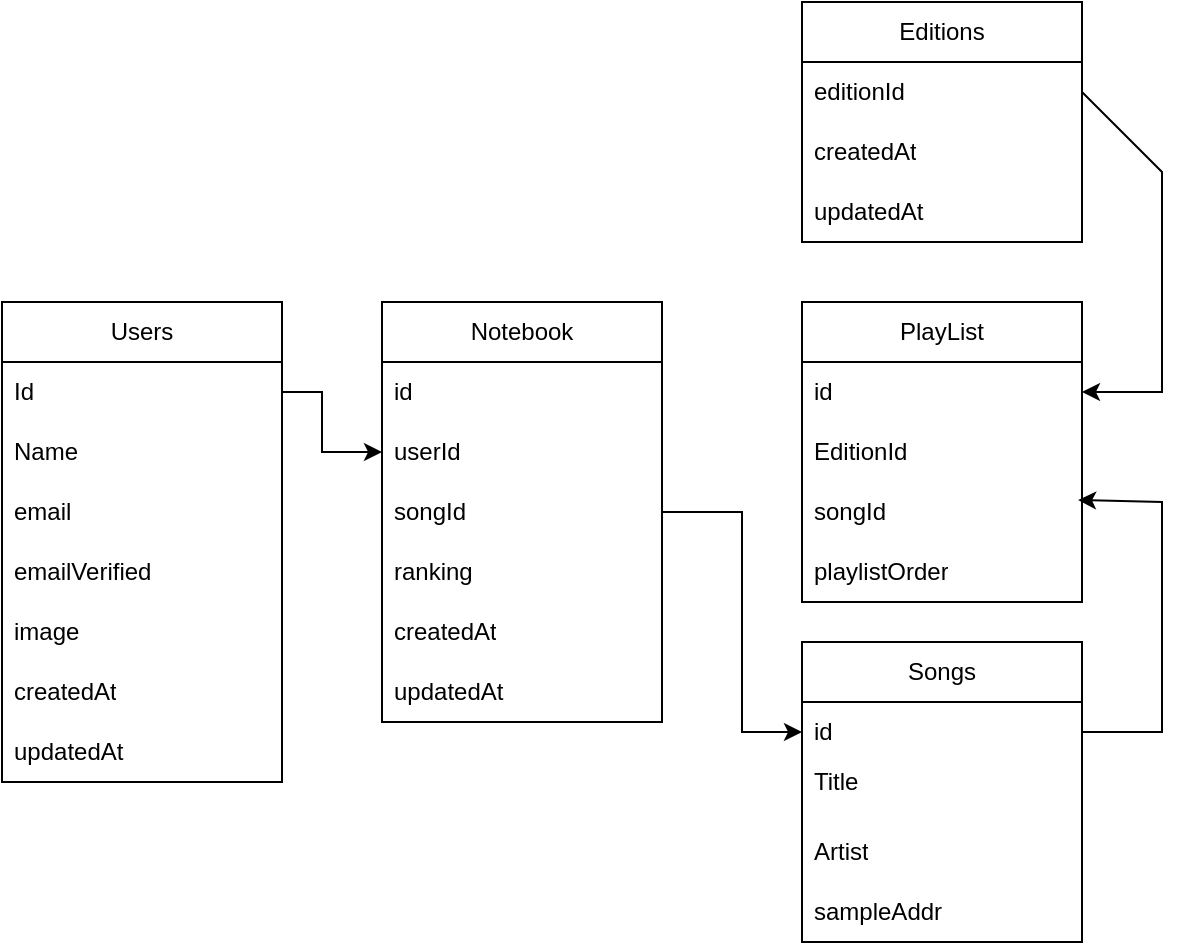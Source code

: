 <mxfile version="26.0.5">
  <diagram name="Page-1" id="RrG7VBZHLvWIBhCkXeZg">
    <mxGraphModel dx="1142" dy="660" grid="1" gridSize="10" guides="1" tooltips="1" connect="1" arrows="1" fold="1" page="1" pageScale="1" pageWidth="850" pageHeight="1100" math="0" shadow="0">
      <root>
        <mxCell id="0" />
        <mxCell id="1" parent="0" />
        <mxCell id="ZdD1XRqbYivANZIt-f3H-1" value="Users" style="swimlane;fontStyle=0;childLayout=stackLayout;horizontal=1;startSize=30;horizontalStack=0;resizeParent=1;resizeParentMax=0;resizeLast=0;collapsible=1;marginBottom=0;whiteSpace=wrap;html=1;" parent="1" vertex="1">
          <mxGeometry x="180" y="340" width="140" height="240" as="geometry" />
        </mxCell>
        <mxCell id="ZdD1XRqbYivANZIt-f3H-2" value="Id" style="text;strokeColor=none;fillColor=none;align=left;verticalAlign=middle;spacingLeft=4;spacingRight=4;overflow=hidden;points=[[0,0.5],[1,0.5]];portConstraint=eastwest;rotatable=0;whiteSpace=wrap;html=1;" parent="ZdD1XRqbYivANZIt-f3H-1" vertex="1">
          <mxGeometry y="30" width="140" height="30" as="geometry" />
        </mxCell>
        <mxCell id="ZdD1XRqbYivANZIt-f3H-3" value="Name" style="text;strokeColor=none;fillColor=none;align=left;verticalAlign=middle;spacingLeft=4;spacingRight=4;overflow=hidden;points=[[0,0.5],[1,0.5]];portConstraint=eastwest;rotatable=0;whiteSpace=wrap;html=1;" parent="ZdD1XRqbYivANZIt-f3H-1" vertex="1">
          <mxGeometry y="60" width="140" height="30" as="geometry" />
        </mxCell>
        <mxCell id="ZdD1XRqbYivANZIt-f3H-4" value="email" style="text;strokeColor=none;fillColor=none;align=left;verticalAlign=middle;spacingLeft=4;spacingRight=4;overflow=hidden;points=[[0,0.5],[1,0.5]];portConstraint=eastwest;rotatable=0;whiteSpace=wrap;html=1;" parent="ZdD1XRqbYivANZIt-f3H-1" vertex="1">
          <mxGeometry y="90" width="140" height="30" as="geometry" />
        </mxCell>
        <mxCell id="ZdD1XRqbYivANZIt-f3H-5" value="emailVerified" style="text;strokeColor=none;fillColor=none;align=left;verticalAlign=middle;spacingLeft=4;spacingRight=4;overflow=hidden;points=[[0,0.5],[1,0.5]];portConstraint=eastwest;rotatable=0;whiteSpace=wrap;html=1;" parent="ZdD1XRqbYivANZIt-f3H-1" vertex="1">
          <mxGeometry y="120" width="140" height="30" as="geometry" />
        </mxCell>
        <mxCell id="ZdD1XRqbYivANZIt-f3H-6" value="image" style="text;strokeColor=none;fillColor=none;align=left;verticalAlign=middle;spacingLeft=4;spacingRight=4;overflow=hidden;points=[[0,0.5],[1,0.5]];portConstraint=eastwest;rotatable=0;whiteSpace=wrap;html=1;" parent="ZdD1XRqbYivANZIt-f3H-1" vertex="1">
          <mxGeometry y="150" width="140" height="30" as="geometry" />
        </mxCell>
        <mxCell id="ZdD1XRqbYivANZIt-f3H-7" value="createdAt" style="text;strokeColor=none;fillColor=none;align=left;verticalAlign=middle;spacingLeft=4;spacingRight=4;overflow=hidden;points=[[0,0.5],[1,0.5]];portConstraint=eastwest;rotatable=0;whiteSpace=wrap;html=1;" parent="ZdD1XRqbYivANZIt-f3H-1" vertex="1">
          <mxGeometry y="180" width="140" height="30" as="geometry" />
        </mxCell>
        <mxCell id="ZdD1XRqbYivANZIt-f3H-8" value="updatedAt" style="text;strokeColor=none;fillColor=none;align=left;verticalAlign=middle;spacingLeft=4;spacingRight=4;overflow=hidden;points=[[0,0.5],[1,0.5]];portConstraint=eastwest;rotatable=0;whiteSpace=wrap;html=1;" parent="ZdD1XRqbYivANZIt-f3H-1" vertex="1">
          <mxGeometry y="210" width="140" height="30" as="geometry" />
        </mxCell>
        <mxCell id="ZdD1XRqbYivANZIt-f3H-9" value="Editi&lt;span style=&quot;background-color: transparent; color: light-dark(rgb(0, 0, 0), rgb(255, 255, 255));&quot;&gt;ons&lt;/span&gt;" style="swimlane;fontStyle=0;childLayout=stackLayout;horizontal=1;startSize=30;horizontalStack=0;resizeParent=1;resizeParentMax=0;resizeLast=0;collapsible=1;marginBottom=0;whiteSpace=wrap;html=1;" parent="1" vertex="1">
          <mxGeometry x="580" y="190" width="140" height="120" as="geometry">
            <mxRectangle x="760" y="360" width="80" height="30" as="alternateBounds" />
          </mxGeometry>
        </mxCell>
        <mxCell id="ZdD1XRqbYivANZIt-f3H-10" value="editionId" style="text;strokeColor=none;fillColor=none;align=left;verticalAlign=middle;spacingLeft=4;spacingRight=4;overflow=hidden;points=[[0,0.5],[1,0.5]];portConstraint=eastwest;rotatable=0;whiteSpace=wrap;html=1;" parent="ZdD1XRqbYivANZIt-f3H-9" vertex="1">
          <mxGeometry y="30" width="140" height="30" as="geometry" />
        </mxCell>
        <mxCell id="ZdD1XRqbYivANZIt-f3H-15" value="createdAt" style="text;strokeColor=none;fillColor=none;align=left;verticalAlign=middle;spacingLeft=4;spacingRight=4;overflow=hidden;points=[[0,0.5],[1,0.5]];portConstraint=eastwest;rotatable=0;whiteSpace=wrap;html=1;" parent="ZdD1XRqbYivANZIt-f3H-9" vertex="1">
          <mxGeometry y="60" width="140" height="30" as="geometry" />
        </mxCell>
        <mxCell id="52ydqNeBeZw35VhYWgZA-3" value="updatedAt" style="text;strokeColor=none;fillColor=none;align=left;verticalAlign=middle;spacingLeft=4;spacingRight=4;overflow=hidden;points=[[0,0.5],[1,0.5]];portConstraint=eastwest;rotatable=0;whiteSpace=wrap;html=1;" vertex="1" parent="ZdD1XRqbYivANZIt-f3H-9">
          <mxGeometry y="90" width="140" height="30" as="geometry" />
        </mxCell>
        <mxCell id="ZdD1XRqbYivANZIt-f3H-16" value="Notebook" style="swimlane;fontStyle=0;childLayout=stackLayout;horizontal=1;startSize=30;horizontalStack=0;resizeParent=1;resizeParentMax=0;resizeLast=0;collapsible=1;marginBottom=0;whiteSpace=wrap;html=1;" parent="1" vertex="1">
          <mxGeometry x="370" y="340" width="140" height="210" as="geometry" />
        </mxCell>
        <mxCell id="ZdD1XRqbYivANZIt-f3H-17" value="id" style="text;strokeColor=none;fillColor=none;align=left;verticalAlign=middle;spacingLeft=4;spacingRight=4;overflow=hidden;points=[[0,0.5],[1,0.5]];portConstraint=eastwest;rotatable=0;whiteSpace=wrap;html=1;" parent="ZdD1XRqbYivANZIt-f3H-16" vertex="1">
          <mxGeometry y="30" width="140" height="30" as="geometry" />
        </mxCell>
        <mxCell id="ZdD1XRqbYivANZIt-f3H-18" value="userId" style="text;strokeColor=none;fillColor=none;align=left;verticalAlign=middle;spacingLeft=4;spacingRight=4;overflow=hidden;points=[[0,0.5],[1,0.5]];portConstraint=eastwest;rotatable=0;whiteSpace=wrap;html=1;" parent="ZdD1XRqbYivANZIt-f3H-16" vertex="1">
          <mxGeometry y="60" width="140" height="30" as="geometry" />
        </mxCell>
        <mxCell id="ZdD1XRqbYivANZIt-f3H-19" value="songId" style="text;strokeColor=none;fillColor=none;align=left;verticalAlign=middle;spacingLeft=4;spacingRight=4;overflow=hidden;points=[[0,0.5],[1,0.5]];portConstraint=eastwest;rotatable=0;whiteSpace=wrap;html=1;" parent="ZdD1XRqbYivANZIt-f3H-16" vertex="1">
          <mxGeometry y="90" width="140" height="30" as="geometry" />
        </mxCell>
        <mxCell id="ZdD1XRqbYivANZIt-f3H-30" value="ranking" style="text;strokeColor=none;fillColor=none;align=left;verticalAlign=middle;spacingLeft=4;spacingRight=4;overflow=hidden;points=[[0,0.5],[1,0.5]];portConstraint=eastwest;rotatable=0;whiteSpace=wrap;html=1;" parent="ZdD1XRqbYivANZIt-f3H-16" vertex="1">
          <mxGeometry y="120" width="140" height="30" as="geometry" />
        </mxCell>
        <mxCell id="52ydqNeBeZw35VhYWgZA-4" value="createdAt" style="text;strokeColor=none;fillColor=none;align=left;verticalAlign=middle;spacingLeft=4;spacingRight=4;overflow=hidden;points=[[0,0.5],[1,0.5]];portConstraint=eastwest;rotatable=0;whiteSpace=wrap;html=1;" vertex="1" parent="ZdD1XRqbYivANZIt-f3H-16">
          <mxGeometry y="150" width="140" height="30" as="geometry" />
        </mxCell>
        <mxCell id="52ydqNeBeZw35VhYWgZA-11" value="updatedAt" style="text;strokeColor=none;fillColor=none;align=left;verticalAlign=middle;spacingLeft=4;spacingRight=4;overflow=hidden;points=[[0,0.5],[1,0.5]];portConstraint=eastwest;rotatable=0;whiteSpace=wrap;html=1;" vertex="1" parent="ZdD1XRqbYivANZIt-f3H-16">
          <mxGeometry y="180" width="140" height="30" as="geometry" />
        </mxCell>
        <mxCell id="ZdD1XRqbYivANZIt-f3H-21" value="Songs" style="swimlane;fontStyle=0;childLayout=stackLayout;horizontal=1;startSize=30;horizontalStack=0;resizeParent=1;resizeParentMax=0;resizeLast=0;collapsible=1;marginBottom=0;whiteSpace=wrap;html=1;" parent="1" vertex="1">
          <mxGeometry x="580" y="510" width="140" height="150" as="geometry" />
        </mxCell>
        <mxCell id="ZdD1XRqbYivANZIt-f3H-22" value="id" style="text;strokeColor=none;fillColor=none;align=left;verticalAlign=middle;spacingLeft=4;spacingRight=4;overflow=hidden;points=[[0,0.5],[1,0.5]];portConstraint=eastwest;rotatable=0;whiteSpace=wrap;html=1;" parent="ZdD1XRqbYivANZIt-f3H-21" vertex="1">
          <mxGeometry y="30" width="140" height="30" as="geometry" />
        </mxCell>
        <mxCell id="ZdD1XRqbYivANZIt-f3H-23" value="Title&lt;div&gt;&lt;br&gt;&lt;/div&gt;" style="text;strokeColor=none;fillColor=none;align=left;verticalAlign=middle;spacingLeft=4;spacingRight=4;overflow=hidden;points=[[0,0.5],[1,0.5]];portConstraint=eastwest;rotatable=0;whiteSpace=wrap;html=1;" parent="ZdD1XRqbYivANZIt-f3H-21" vertex="1">
          <mxGeometry y="60" width="140" height="30" as="geometry" />
        </mxCell>
        <mxCell id="ZdD1XRqbYivANZIt-f3H-24" value="Artist" style="text;strokeColor=none;fillColor=none;align=left;verticalAlign=middle;spacingLeft=4;spacingRight=4;overflow=hidden;points=[[0,0.5],[1,0.5]];portConstraint=eastwest;rotatable=0;whiteSpace=wrap;html=1;" parent="ZdD1XRqbYivANZIt-f3H-21" vertex="1">
          <mxGeometry y="90" width="140" height="30" as="geometry" />
        </mxCell>
        <mxCell id="ZdD1XRqbYivANZIt-f3H-25" value="sampleAddr" style="text;strokeColor=none;fillColor=none;align=left;verticalAlign=middle;spacingLeft=4;spacingRight=4;overflow=hidden;points=[[0,0.5],[1,0.5]];portConstraint=eastwest;rotatable=0;whiteSpace=wrap;html=1;" parent="ZdD1XRqbYivANZIt-f3H-21" vertex="1">
          <mxGeometry y="120" width="140" height="30" as="geometry" />
        </mxCell>
        <mxCell id="ZdD1XRqbYivANZIt-f3H-36" value="PlayList" style="swimlane;fontStyle=0;childLayout=stackLayout;horizontal=1;startSize=30;horizontalStack=0;resizeParent=1;resizeParentMax=0;resizeLast=0;collapsible=1;marginBottom=0;whiteSpace=wrap;html=1;" parent="1" vertex="1">
          <mxGeometry x="580" y="340" width="140" height="150" as="geometry" />
        </mxCell>
        <mxCell id="ZdD1XRqbYivANZIt-f3H-37" value="id" style="text;strokeColor=none;fillColor=none;align=left;verticalAlign=middle;spacingLeft=4;spacingRight=4;overflow=hidden;points=[[0,0.5],[1,0.5]];portConstraint=eastwest;rotatable=0;whiteSpace=wrap;html=1;" parent="ZdD1XRqbYivANZIt-f3H-36" vertex="1">
          <mxGeometry y="30" width="140" height="30" as="geometry" />
        </mxCell>
        <mxCell id="ZdD1XRqbYivANZIt-f3H-34" value="EditionId" style="text;strokeColor=none;fillColor=none;align=left;verticalAlign=middle;spacingLeft=4;spacingRight=4;overflow=hidden;points=[[0,0.5],[1,0.5]];portConstraint=eastwest;rotatable=0;whiteSpace=wrap;html=1;" parent="ZdD1XRqbYivANZIt-f3H-36" vertex="1">
          <mxGeometry y="60" width="140" height="30" as="geometry" />
        </mxCell>
        <mxCell id="ZdD1XRqbYivANZIt-f3H-38" value="songId" style="text;strokeColor=none;fillColor=none;align=left;verticalAlign=middle;spacingLeft=4;spacingRight=4;overflow=hidden;points=[[0,0.5],[1,0.5]];portConstraint=eastwest;rotatable=0;whiteSpace=wrap;html=1;" parent="ZdD1XRqbYivANZIt-f3H-36" vertex="1">
          <mxGeometry y="90" width="140" height="30" as="geometry" />
        </mxCell>
        <mxCell id="ZdD1XRqbYivANZIt-f3H-35" value="playlistOrder" style="text;strokeColor=none;fillColor=none;align=left;verticalAlign=middle;spacingLeft=4;spacingRight=4;overflow=hidden;points=[[0,0.5],[1,0.5]];portConstraint=eastwest;rotatable=0;whiteSpace=wrap;html=1;" parent="ZdD1XRqbYivANZIt-f3H-36" vertex="1">
          <mxGeometry y="120" width="140" height="30" as="geometry" />
        </mxCell>
        <mxCell id="ZdD1XRqbYivANZIt-f3H-42" value="" style="endArrow=classic;html=1;rounded=0;exitX=1;exitY=0.5;exitDx=0;exitDy=0;entryX=0;entryY=0.5;entryDx=0;entryDy=0;" parent="1" source="ZdD1XRqbYivANZIt-f3H-19" target="ZdD1XRqbYivANZIt-f3H-22" edge="1">
          <mxGeometry width="50" height="50" relative="1" as="geometry">
            <mxPoint x="370" y="610" as="sourcePoint" />
            <mxPoint x="550" y="590" as="targetPoint" />
            <Array as="points">
              <mxPoint x="550" y="445" />
              <mxPoint x="550" y="555" />
            </Array>
          </mxGeometry>
        </mxCell>
        <mxCell id="ZdD1XRqbYivANZIt-f3H-43" value="" style="endArrow=classic;html=1;rounded=0;exitX=1;exitY=0.5;exitDx=0;exitDy=0;entryX=0.986;entryY=0.3;entryDx=0;entryDy=0;entryPerimeter=0;" parent="1" source="ZdD1XRqbYivANZIt-f3H-22" target="ZdD1XRqbYivANZIt-f3H-38" edge="1">
          <mxGeometry width="50" height="50" relative="1" as="geometry">
            <mxPoint x="640" y="610" as="sourcePoint" />
            <mxPoint x="560" y="440" as="targetPoint" />
            <Array as="points">
              <mxPoint x="760" y="555" />
              <mxPoint x="760" y="440" />
            </Array>
          </mxGeometry>
        </mxCell>
        <mxCell id="52ydqNeBeZw35VhYWgZA-1" value="" style="endArrow=classic;html=1;rounded=0;exitX=1;exitY=0.5;exitDx=0;exitDy=0;entryX=0;entryY=0.5;entryDx=0;entryDy=0;" edge="1" parent="1" source="ZdD1XRqbYivANZIt-f3H-2" target="ZdD1XRqbYivANZIt-f3H-18">
          <mxGeometry width="50" height="50" relative="1" as="geometry">
            <mxPoint x="450" y="480" as="sourcePoint" />
            <mxPoint x="500" y="430" as="targetPoint" />
            <Array as="points">
              <mxPoint x="340" y="385" />
              <mxPoint x="340" y="415" />
            </Array>
          </mxGeometry>
        </mxCell>
        <mxCell id="52ydqNeBeZw35VhYWgZA-2" value="" style="endArrow=classic;html=1;rounded=0;exitX=1;exitY=0.5;exitDx=0;exitDy=0;entryX=1;entryY=0.5;entryDx=0;entryDy=0;" edge="1" parent="1" source="ZdD1XRqbYivANZIt-f3H-10" target="ZdD1XRqbYivANZIt-f3H-37">
          <mxGeometry width="50" height="50" relative="1" as="geometry">
            <mxPoint x="470" y="480" as="sourcePoint" />
            <mxPoint x="520" y="430" as="targetPoint" />
            <Array as="points">
              <mxPoint x="760" y="275" />
              <mxPoint x="760" y="330" />
              <mxPoint x="760" y="385" />
            </Array>
          </mxGeometry>
        </mxCell>
      </root>
    </mxGraphModel>
  </diagram>
</mxfile>

